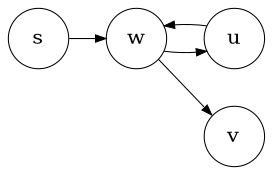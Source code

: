 digraph before {
	rankdir = LR
	ranksep = 0.25
	node [penwidth = 0.5, shape = circle, width = 0.4,fixedsize = true, fontsize = 10]
	edge [arrowsize = 0.5, penwidth = 0.5]

	s -> w;
	w -> u;
	w -> v;
	u -> w;
}

